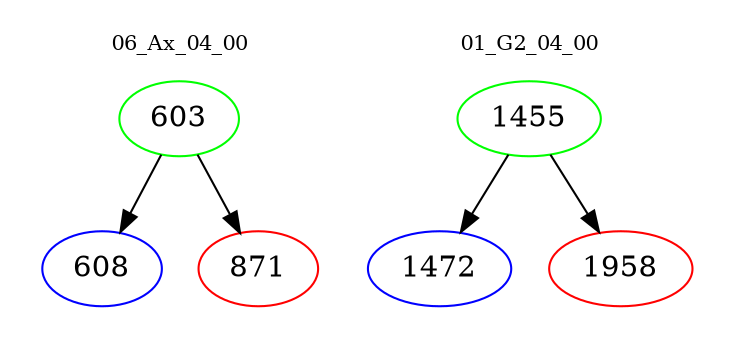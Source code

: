 digraph{
subgraph cluster_0 {
color = white
label = "06_Ax_04_00";
fontsize=10;
T0_603 [label="603", color="green"]
T0_603 -> T0_608 [color="black"]
T0_608 [label="608", color="blue"]
T0_603 -> T0_871 [color="black"]
T0_871 [label="871", color="red"]
}
subgraph cluster_1 {
color = white
label = "01_G2_04_00";
fontsize=10;
T1_1455 [label="1455", color="green"]
T1_1455 -> T1_1472 [color="black"]
T1_1472 [label="1472", color="blue"]
T1_1455 -> T1_1958 [color="black"]
T1_1958 [label="1958", color="red"]
}
}
